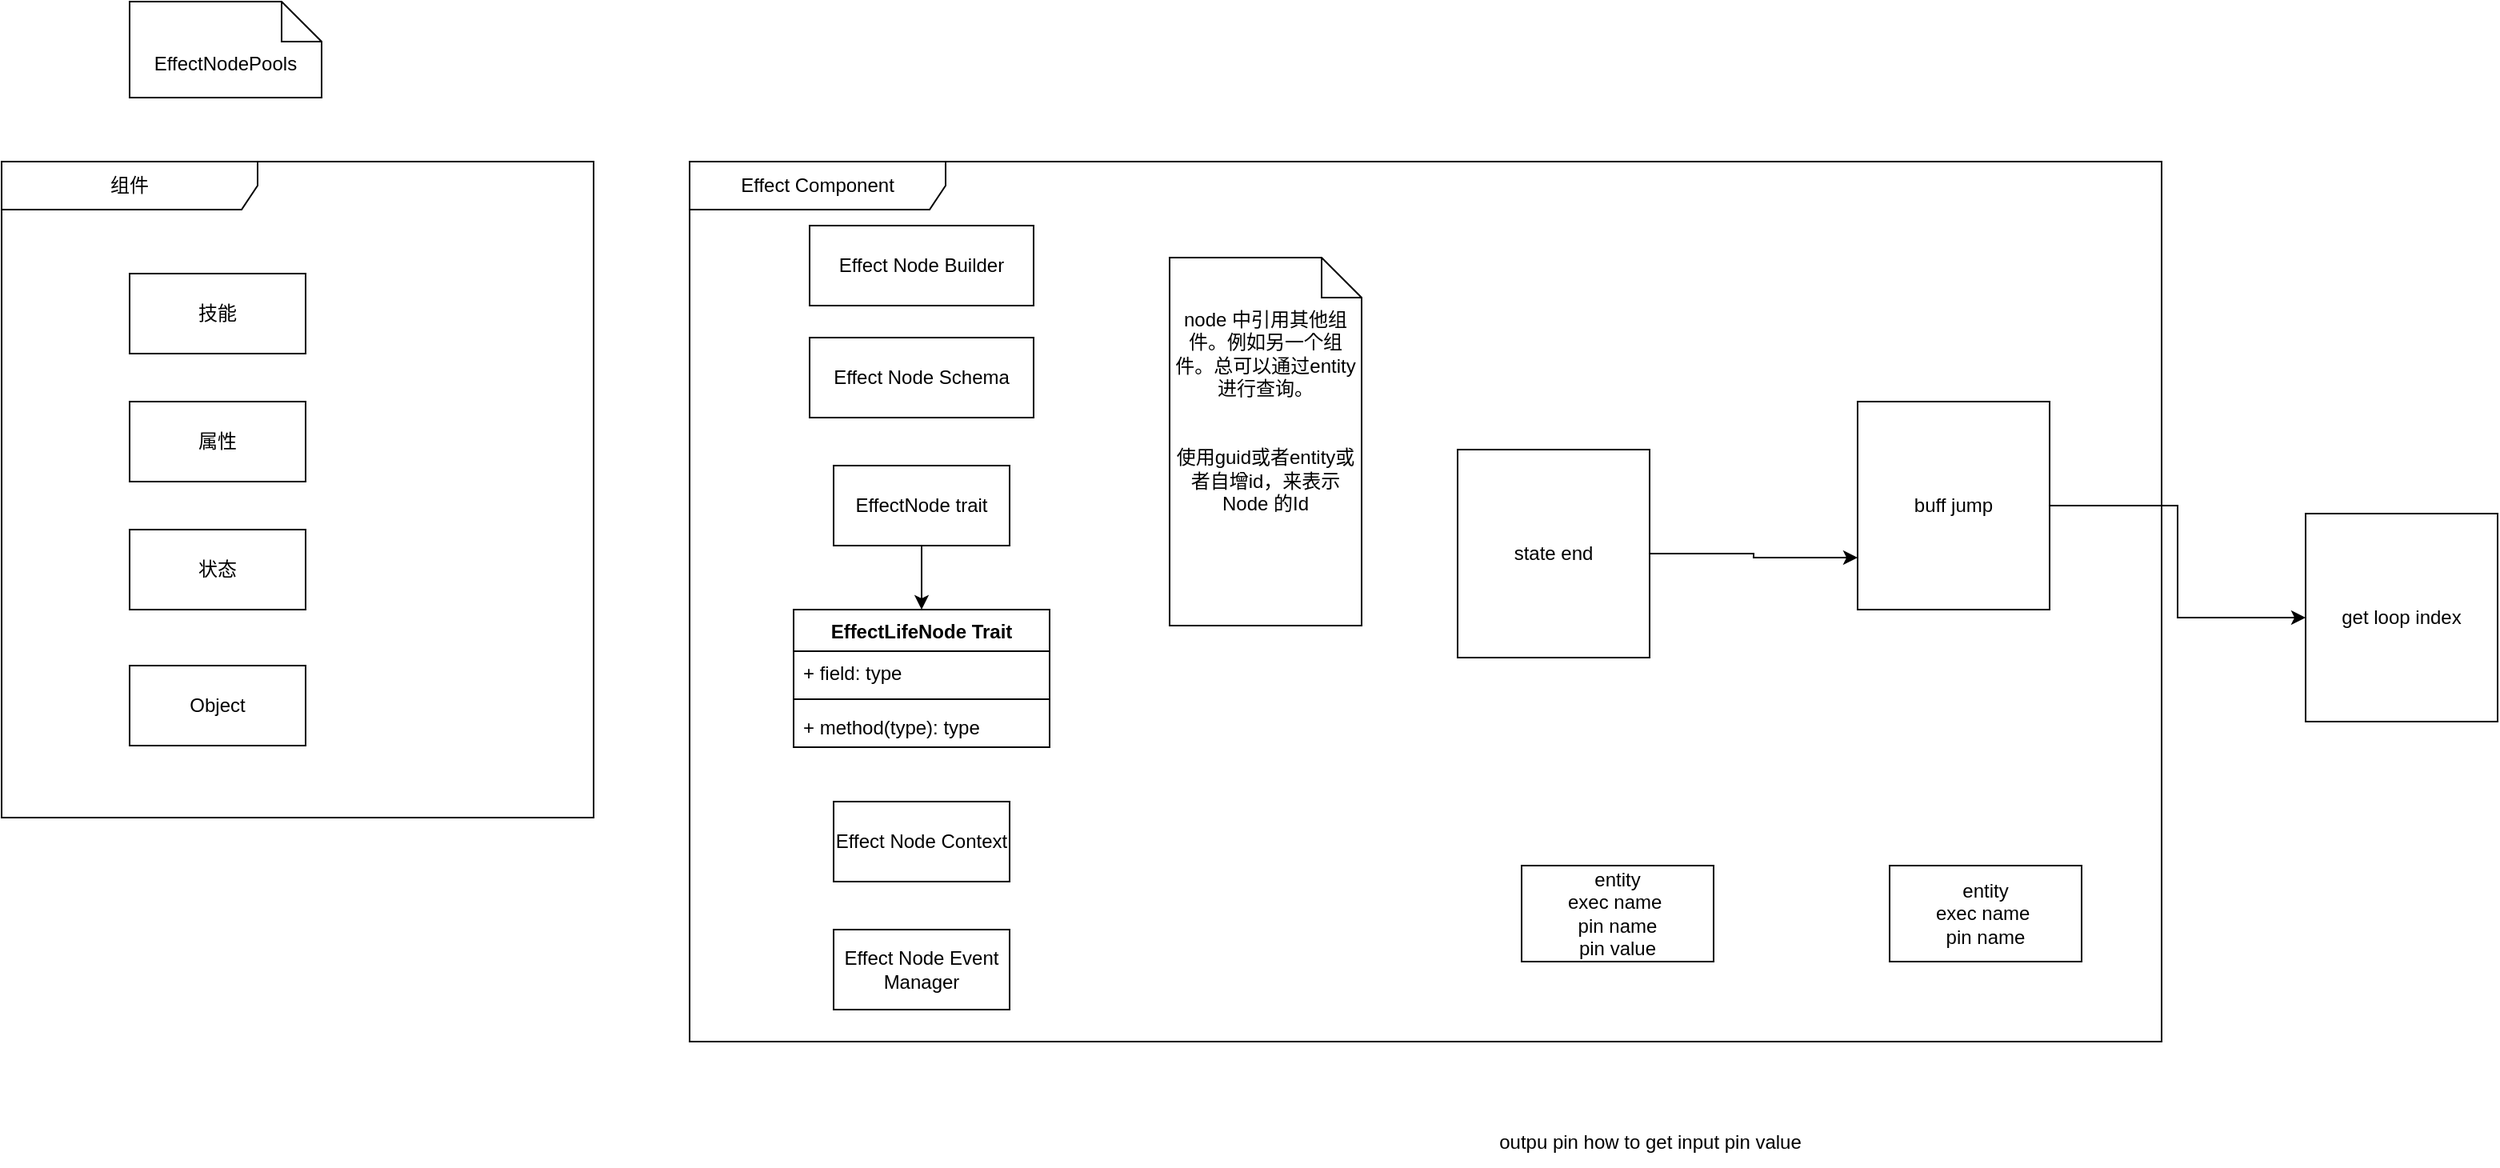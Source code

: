 <mxfile version="21.6.8" type="device">
  <diagram id="C5RBs43oDa-KdzZeNtuy" name="Page-1">
    <mxGraphModel dx="977" dy="662" grid="1" gridSize="10" guides="1" tooltips="1" connect="1" arrows="1" fold="1" page="1" pageScale="1" pageWidth="827" pageHeight="1169" math="0" shadow="0">
      <root>
        <mxCell id="WIyWlLk6GJQsqaUBKTNV-0" />
        <mxCell id="WIyWlLk6GJQsqaUBKTNV-1" parent="WIyWlLk6GJQsqaUBKTNV-0" />
        <mxCell id="_Kv_LYZ9CVoAIaad1dvz-2" value="组件" style="shape=umlFrame;whiteSpace=wrap;html=1;pointerEvents=0;recursiveResize=0;container=1;collapsible=0;width=160;" parent="WIyWlLk6GJQsqaUBKTNV-1" vertex="1">
          <mxGeometry x="50" y="270" width="370" height="410" as="geometry" />
        </mxCell>
        <mxCell id="_Kv_LYZ9CVoAIaad1dvz-0" value="属性" style="html=1;whiteSpace=wrap;" parent="_Kv_LYZ9CVoAIaad1dvz-2" vertex="1">
          <mxGeometry x="80" y="150" width="110" height="50" as="geometry" />
        </mxCell>
        <mxCell id="_Kv_LYZ9CVoAIaad1dvz-1" value="技能" style="html=1;whiteSpace=wrap;" parent="_Kv_LYZ9CVoAIaad1dvz-2" vertex="1">
          <mxGeometry x="80" y="70" width="110" height="50" as="geometry" />
        </mxCell>
        <mxCell id="_Kv_LYZ9CVoAIaad1dvz-5" value="状态" style="html=1;whiteSpace=wrap;" parent="_Kv_LYZ9CVoAIaad1dvz-2" vertex="1">
          <mxGeometry x="80" y="230" width="110" height="50" as="geometry" />
        </mxCell>
        <mxCell id="_Kv_LYZ9CVoAIaad1dvz-6" value="Object" style="html=1;whiteSpace=wrap;" parent="_Kv_LYZ9CVoAIaad1dvz-2" vertex="1">
          <mxGeometry x="80" y="315" width="110" height="50" as="geometry" />
        </mxCell>
        <mxCell id="_Kv_LYZ9CVoAIaad1dvz-4" value="EffectNodePools" style="shape=note2;boundedLbl=1;whiteSpace=wrap;html=1;size=25;verticalAlign=top;align=center;" parent="WIyWlLk6GJQsqaUBKTNV-1" vertex="1">
          <mxGeometry x="130" y="170" width="120" height="60" as="geometry" />
        </mxCell>
        <mxCell id="_Kv_LYZ9CVoAIaad1dvz-14" value="Effect Component" style="shape=umlFrame;whiteSpace=wrap;html=1;pointerEvents=0;recursiveResize=0;container=1;collapsible=0;width=160;" parent="WIyWlLk6GJQsqaUBKTNV-1" vertex="1">
          <mxGeometry x="480" y="270" width="920" height="550" as="geometry" />
        </mxCell>
        <mxCell id="_Kv_LYZ9CVoAIaad1dvz-13" style="edgeStyle=orthogonalEdgeStyle;rounded=0;orthogonalLoop=1;jettySize=auto;html=1;" parent="_Kv_LYZ9CVoAIaad1dvz-14" source="_Kv_LYZ9CVoAIaad1dvz-7" target="_Kv_LYZ9CVoAIaad1dvz-9" edge="1">
          <mxGeometry relative="1" as="geometry">
            <mxPoint x="125" y="80" as="sourcePoint" />
          </mxGeometry>
        </mxCell>
        <mxCell id="_Kv_LYZ9CVoAIaad1dvz-9" value="EffectLifeNode Trait" style="swimlane;fontStyle=1;align=center;verticalAlign=top;childLayout=stackLayout;horizontal=1;startSize=26;horizontalStack=0;resizeParent=1;resizeParentMax=0;resizeLast=0;collapsible=1;marginBottom=0;whiteSpace=wrap;html=1;" parent="_Kv_LYZ9CVoAIaad1dvz-14" vertex="1">
          <mxGeometry x="65" y="280" width="160" height="86" as="geometry" />
        </mxCell>
        <mxCell id="_Kv_LYZ9CVoAIaad1dvz-10" value="+ field: type" style="text;strokeColor=none;fillColor=none;align=left;verticalAlign=top;spacingLeft=4;spacingRight=4;overflow=hidden;rotatable=0;points=[[0,0.5],[1,0.5]];portConstraint=eastwest;whiteSpace=wrap;html=1;" parent="_Kv_LYZ9CVoAIaad1dvz-9" vertex="1">
          <mxGeometry y="26" width="160" height="26" as="geometry" />
        </mxCell>
        <mxCell id="_Kv_LYZ9CVoAIaad1dvz-11" value="" style="line;strokeWidth=1;fillColor=none;align=left;verticalAlign=middle;spacingTop=-1;spacingLeft=3;spacingRight=3;rotatable=0;labelPosition=right;points=[];portConstraint=eastwest;strokeColor=inherit;" parent="_Kv_LYZ9CVoAIaad1dvz-9" vertex="1">
          <mxGeometry y="52" width="160" height="8" as="geometry" />
        </mxCell>
        <mxCell id="_Kv_LYZ9CVoAIaad1dvz-12" value="+ method(type): type" style="text;strokeColor=none;fillColor=none;align=left;verticalAlign=top;spacingLeft=4;spacingRight=4;overflow=hidden;rotatable=0;points=[[0,0.5],[1,0.5]];portConstraint=eastwest;whiteSpace=wrap;html=1;" parent="_Kv_LYZ9CVoAIaad1dvz-9" vertex="1">
          <mxGeometry y="60" width="160" height="26" as="geometry" />
        </mxCell>
        <mxCell id="_Kv_LYZ9CVoAIaad1dvz-7" value="EffectNode trait" style="html=1;whiteSpace=wrap;" parent="_Kv_LYZ9CVoAIaad1dvz-14" vertex="1">
          <mxGeometry x="90" y="190" width="110" height="50" as="geometry" />
        </mxCell>
        <mxCell id="_Kv_LYZ9CVoAIaad1dvz-16" value="Effect Node Builder" style="html=1;whiteSpace=wrap;" parent="_Kv_LYZ9CVoAIaad1dvz-14" vertex="1">
          <mxGeometry x="75" y="40" width="140" height="50" as="geometry" />
        </mxCell>
        <mxCell id="_Kv_LYZ9CVoAIaad1dvz-17" value="node 中引用其他组件。例如另一个组件。总可以通过entity进行查询。&lt;br&gt;&lt;br&gt;&lt;br&gt;使用guid或者entity或者自增id，来表示Node 的Id" style="shape=note2;boundedLbl=1;whiteSpace=wrap;html=1;size=25;verticalAlign=top;align=center;" parent="_Kv_LYZ9CVoAIaad1dvz-14" vertex="1">
          <mxGeometry x="300" y="60" width="120" height="230" as="geometry" />
        </mxCell>
        <mxCell id="_Kv_LYZ9CVoAIaad1dvz-18" value="Effect Node Schema" style="html=1;whiteSpace=wrap;" parent="_Kv_LYZ9CVoAIaad1dvz-14" vertex="1">
          <mxGeometry x="75" y="110" width="140" height="50" as="geometry" />
        </mxCell>
        <mxCell id="_Kv_LYZ9CVoAIaad1dvz-19" value="Effect Node Context" style="html=1;whiteSpace=wrap;" parent="_Kv_LYZ9CVoAIaad1dvz-14" vertex="1">
          <mxGeometry x="90" y="400" width="110" height="50" as="geometry" />
        </mxCell>
        <mxCell id="_Kv_LYZ9CVoAIaad1dvz-20" value="Effect Node Event Manager" style="html=1;whiteSpace=wrap;" parent="_Kv_LYZ9CVoAIaad1dvz-14" vertex="1">
          <mxGeometry x="90" y="480" width="110" height="50" as="geometry" />
        </mxCell>
        <mxCell id="CBVFbIwDwmJJxsSD5G-e-2" style="edgeStyle=orthogonalEdgeStyle;rounded=0;orthogonalLoop=1;jettySize=auto;html=1;entryX=0;entryY=0.75;entryDx=0;entryDy=0;" parent="_Kv_LYZ9CVoAIaad1dvz-14" source="CBVFbIwDwmJJxsSD5G-e-0" target="CBVFbIwDwmJJxsSD5G-e-1" edge="1">
          <mxGeometry relative="1" as="geometry" />
        </mxCell>
        <mxCell id="CBVFbIwDwmJJxsSD5G-e-0" value="state end" style="rounded=0;whiteSpace=wrap;html=1;" parent="_Kv_LYZ9CVoAIaad1dvz-14" vertex="1">
          <mxGeometry x="480" y="180" width="120" height="130" as="geometry" />
        </mxCell>
        <mxCell id="CBVFbIwDwmJJxsSD5G-e-1" value="buff jump" style="rounded=0;whiteSpace=wrap;html=1;" parent="_Kv_LYZ9CVoAIaad1dvz-14" vertex="1">
          <mxGeometry x="730" y="150" width="120" height="130" as="geometry" />
        </mxCell>
        <mxCell id="CBVFbIwDwmJJxsSD5G-e-7" value="entity&lt;br&gt;exec name&amp;nbsp;&lt;br&gt;pin name&lt;br&gt;pin value" style="rounded=0;whiteSpace=wrap;html=1;" parent="_Kv_LYZ9CVoAIaad1dvz-14" vertex="1">
          <mxGeometry x="520" y="440" width="120" height="60" as="geometry" />
        </mxCell>
        <mxCell id="CBVFbIwDwmJJxsSD5G-e-8" value="entity&lt;br style=&quot;border-color: var(--border-color);&quot;&gt;exec name&amp;nbsp;&lt;br style=&quot;border-color: var(--border-color);&quot;&gt;pin name" style="rounded=0;whiteSpace=wrap;html=1;" parent="_Kv_LYZ9CVoAIaad1dvz-14" vertex="1">
          <mxGeometry x="750" y="440" width="120" height="60" as="geometry" />
        </mxCell>
        <mxCell id="CBVFbIwDwmJJxsSD5G-e-3" value="get loop index" style="rounded=0;whiteSpace=wrap;html=1;" parent="WIyWlLk6GJQsqaUBKTNV-1" vertex="1">
          <mxGeometry x="1490" y="490" width="120" height="130" as="geometry" />
        </mxCell>
        <mxCell id="CBVFbIwDwmJJxsSD5G-e-4" style="edgeStyle=orthogonalEdgeStyle;rounded=0;orthogonalLoop=1;jettySize=auto;html=1;" parent="WIyWlLk6GJQsqaUBKTNV-1" source="CBVFbIwDwmJJxsSD5G-e-1" target="CBVFbIwDwmJJxsSD5G-e-3" edge="1">
          <mxGeometry relative="1" as="geometry" />
        </mxCell>
        <mxCell id="CBVFbIwDwmJJxsSD5G-e-13" value="outpu pin how to get input pin value" style="text;html=1;align=center;verticalAlign=middle;resizable=0;points=[];autosize=1;strokeColor=none;fillColor=none;" parent="WIyWlLk6GJQsqaUBKTNV-1" vertex="1">
          <mxGeometry x="975" y="868" width="210" height="30" as="geometry" />
        </mxCell>
      </root>
    </mxGraphModel>
  </diagram>
</mxfile>
